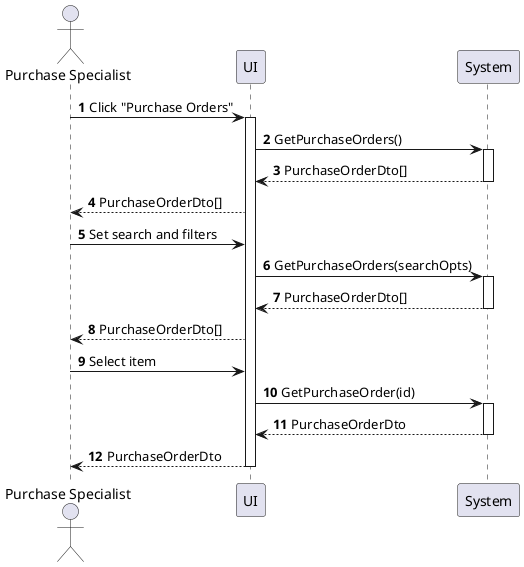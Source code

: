 @startuml purchase-order-view
autonumber

actor "Purchase Specialist" as a
participant UI as f
participant System as b

a -> f : Click "Purchase Orders"
activate f
f -> b : GetPurchaseOrders()
activate b
return PurchaseOrderDto[]
f --> a : PurchaseOrderDto[]
a -> f : Set search and filters
f -> b : GetPurchaseOrders(searchOpts)
activate b
return PurchaseOrderDto[]
f --> a : PurchaseOrderDto[]
a -> f : Select item
f -> b : GetPurchaseOrder(id)
activate b
return PurchaseOrderDto
return PurchaseOrderDto
@enduml